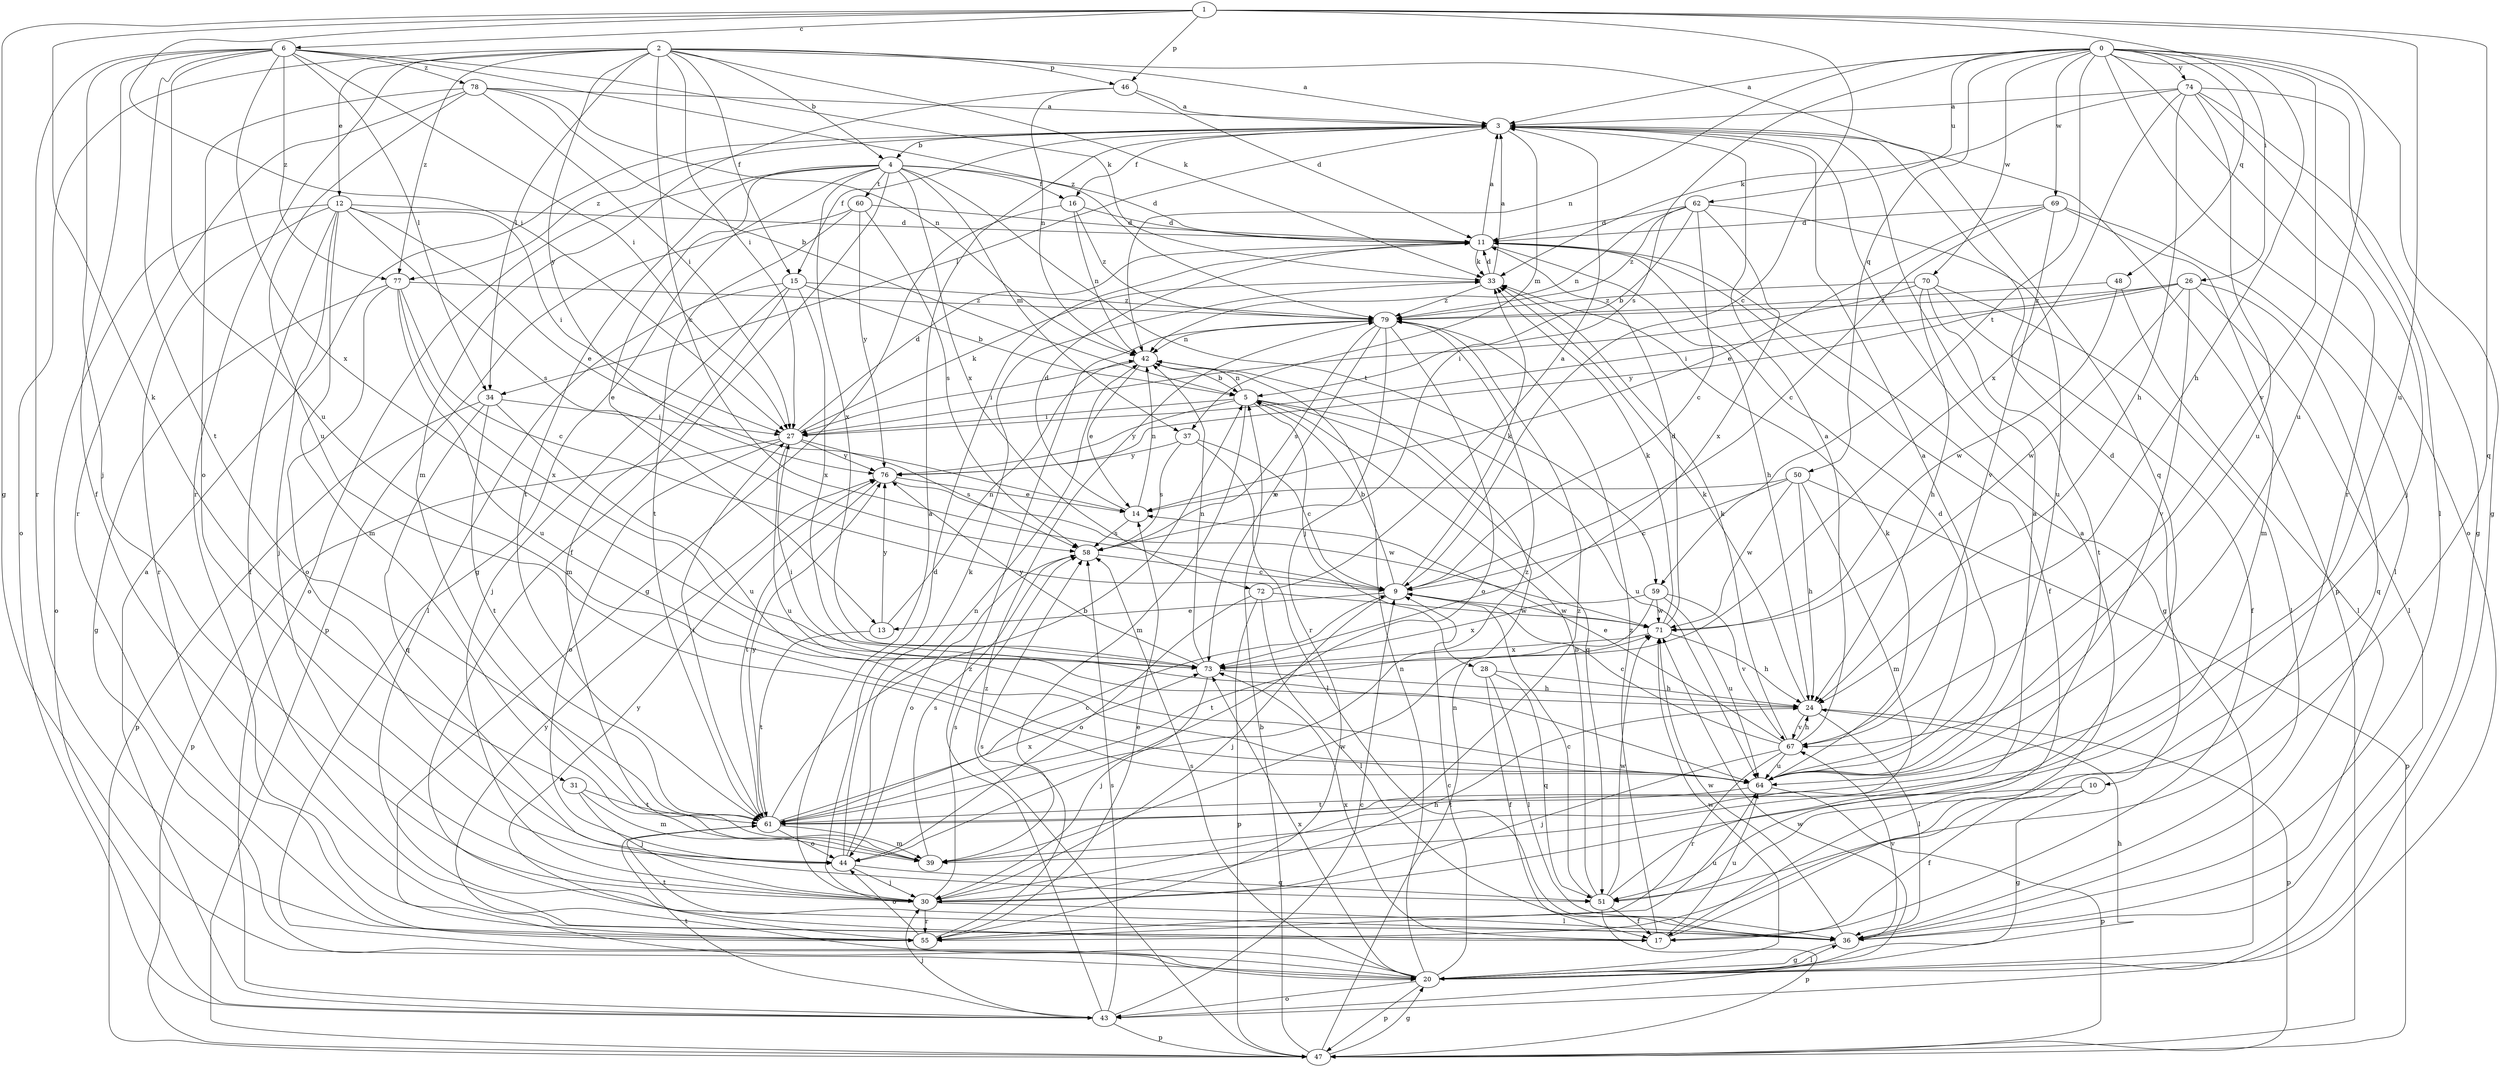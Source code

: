 strict digraph  {
0;
1;
2;
3;
4;
5;
6;
9;
10;
11;
12;
13;
14;
15;
16;
17;
20;
24;
26;
27;
28;
30;
31;
33;
34;
36;
37;
39;
42;
43;
44;
46;
47;
48;
50;
51;
55;
58;
59;
60;
61;
62;
64;
67;
69;
70;
71;
72;
73;
74;
76;
77;
78;
79;
0 -> 3  [label=a];
0 -> 20  [label=g];
0 -> 24  [label=h];
0 -> 42  [label=n];
0 -> 43  [label=o];
0 -> 48  [label=q];
0 -> 50  [label=q];
0 -> 55  [label=r];
0 -> 58  [label=s];
0 -> 59  [label=t];
0 -> 62  [label=u];
0 -> 64  [label=u];
0 -> 67  [label=v];
0 -> 69  [label=w];
0 -> 70  [label=w];
0 -> 74  [label=y];
1 -> 6  [label=c];
1 -> 9  [label=c];
1 -> 20  [label=g];
1 -> 26  [label=i];
1 -> 27  [label=i];
1 -> 31  [label=k];
1 -> 46  [label=p];
1 -> 51  [label=q];
1 -> 64  [label=u];
2 -> 3  [label=a];
2 -> 4  [label=b];
2 -> 9  [label=c];
2 -> 12  [label=e];
2 -> 15  [label=f];
2 -> 27  [label=i];
2 -> 33  [label=k];
2 -> 34  [label=l];
2 -> 43  [label=o];
2 -> 46  [label=p];
2 -> 51  [label=q];
2 -> 55  [label=r];
2 -> 76  [label=y];
2 -> 77  [label=z];
3 -> 4  [label=b];
3 -> 10  [label=d];
3 -> 15  [label=f];
3 -> 16  [label=f];
3 -> 34  [label=l];
3 -> 37  [label=m];
3 -> 47  [label=p];
3 -> 77  [label=z];
4 -> 11  [label=d];
4 -> 13  [label=e];
4 -> 16  [label=f];
4 -> 17  [label=f];
4 -> 20  [label=g];
4 -> 37  [label=m];
4 -> 43  [label=o];
4 -> 59  [label=t];
4 -> 60  [label=t];
4 -> 61  [label=t];
4 -> 72  [label=x];
4 -> 73  [label=x];
5 -> 27  [label=i];
5 -> 28  [label=j];
5 -> 39  [label=m];
5 -> 42  [label=n];
5 -> 51  [label=q];
5 -> 64  [label=u];
5 -> 76  [label=y];
6 -> 17  [label=f];
6 -> 27  [label=i];
6 -> 30  [label=j];
6 -> 33  [label=k];
6 -> 34  [label=l];
6 -> 55  [label=r];
6 -> 61  [label=t];
6 -> 64  [label=u];
6 -> 73  [label=x];
6 -> 77  [label=z];
6 -> 78  [label=z];
6 -> 79  [label=z];
9 -> 5  [label=b];
9 -> 13  [label=e];
9 -> 30  [label=j];
9 -> 33  [label=k];
9 -> 71  [label=w];
10 -> 17  [label=f];
10 -> 20  [label=g];
10 -> 61  [label=t];
11 -> 3  [label=a];
11 -> 17  [label=f];
11 -> 20  [label=g];
11 -> 24  [label=h];
11 -> 33  [label=k];
12 -> 11  [label=d];
12 -> 14  [label=e];
12 -> 17  [label=f];
12 -> 27  [label=i];
12 -> 30  [label=j];
12 -> 39  [label=m];
12 -> 43  [label=o];
12 -> 55  [label=r];
12 -> 58  [label=s];
13 -> 42  [label=n];
13 -> 61  [label=t];
13 -> 76  [label=y];
14 -> 11  [label=d];
14 -> 42  [label=n];
14 -> 58  [label=s];
15 -> 5  [label=b];
15 -> 30  [label=j];
15 -> 36  [label=l];
15 -> 39  [label=m];
15 -> 73  [label=x];
15 -> 79  [label=z];
16 -> 11  [label=d];
16 -> 20  [label=g];
16 -> 42  [label=n];
16 -> 79  [label=z];
17 -> 3  [label=a];
17 -> 64  [label=u];
17 -> 73  [label=x];
17 -> 79  [label=z];
20 -> 9  [label=c];
20 -> 24  [label=h];
20 -> 36  [label=l];
20 -> 42  [label=n];
20 -> 43  [label=o];
20 -> 47  [label=p];
20 -> 58  [label=s];
20 -> 71  [label=w];
20 -> 73  [label=x];
20 -> 76  [label=y];
24 -> 27  [label=i];
24 -> 33  [label=k];
24 -> 36  [label=l];
24 -> 47  [label=p];
24 -> 67  [label=v];
26 -> 27  [label=i];
26 -> 36  [label=l];
26 -> 51  [label=q];
26 -> 67  [label=v];
26 -> 71  [label=w];
26 -> 76  [label=y];
26 -> 79  [label=z];
27 -> 11  [label=d];
27 -> 33  [label=k];
27 -> 44  [label=o];
27 -> 47  [label=p];
27 -> 58  [label=s];
27 -> 64  [label=u];
27 -> 76  [label=y];
28 -> 17  [label=f];
28 -> 24  [label=h];
28 -> 36  [label=l];
28 -> 51  [label=q];
30 -> 3  [label=a];
30 -> 11  [label=d];
30 -> 24  [label=h];
30 -> 36  [label=l];
30 -> 55  [label=r];
30 -> 58  [label=s];
30 -> 79  [label=z];
31 -> 30  [label=j];
31 -> 39  [label=m];
31 -> 61  [label=t];
33 -> 3  [label=a];
33 -> 11  [label=d];
33 -> 79  [label=z];
34 -> 27  [label=i];
34 -> 47  [label=p];
34 -> 51  [label=q];
34 -> 61  [label=t];
34 -> 64  [label=u];
36 -> 20  [label=g];
36 -> 61  [label=t];
36 -> 67  [label=v];
36 -> 71  [label=w];
37 -> 9  [label=c];
37 -> 36  [label=l];
37 -> 58  [label=s];
37 -> 76  [label=y];
39 -> 58  [label=s];
39 -> 71  [label=w];
42 -> 5  [label=b];
42 -> 14  [label=e];
42 -> 27  [label=i];
43 -> 3  [label=a];
43 -> 9  [label=c];
43 -> 30  [label=j];
43 -> 47  [label=p];
43 -> 58  [label=s];
43 -> 61  [label=t];
43 -> 71  [label=w];
43 -> 79  [label=z];
44 -> 30  [label=j];
44 -> 33  [label=k];
44 -> 42  [label=n];
44 -> 51  [label=q];
46 -> 3  [label=a];
46 -> 11  [label=d];
46 -> 39  [label=m];
46 -> 42  [label=n];
47 -> 5  [label=b];
47 -> 20  [label=g];
47 -> 42  [label=n];
47 -> 79  [label=z];
48 -> 36  [label=l];
48 -> 71  [label=w];
48 -> 79  [label=z];
50 -> 9  [label=c];
50 -> 14  [label=e];
50 -> 24  [label=h];
50 -> 39  [label=m];
50 -> 47  [label=p];
50 -> 71  [label=w];
51 -> 3  [label=a];
51 -> 5  [label=b];
51 -> 9  [label=c];
51 -> 17  [label=f];
51 -> 47  [label=p];
51 -> 71  [label=w];
55 -> 14  [label=e];
55 -> 44  [label=o];
55 -> 58  [label=s];
55 -> 64  [label=u];
55 -> 76  [label=y];
58 -> 9  [label=c];
58 -> 44  [label=o];
59 -> 61  [label=t];
59 -> 64  [label=u];
59 -> 67  [label=v];
59 -> 71  [label=w];
59 -> 73  [label=x];
60 -> 11  [label=d];
60 -> 47  [label=p];
60 -> 58  [label=s];
60 -> 61  [label=t];
60 -> 76  [label=y];
61 -> 5  [label=b];
61 -> 9  [label=c];
61 -> 27  [label=i];
61 -> 39  [label=m];
61 -> 44  [label=o];
61 -> 73  [label=x];
61 -> 76  [label=y];
61 -> 79  [label=z];
62 -> 5  [label=b];
62 -> 9  [label=c];
62 -> 11  [label=d];
62 -> 42  [label=n];
62 -> 64  [label=u];
62 -> 73  [label=x];
62 -> 79  [label=z];
64 -> 3  [label=a];
64 -> 11  [label=d];
64 -> 33  [label=k];
64 -> 47  [label=p];
64 -> 61  [label=t];
67 -> 3  [label=a];
67 -> 9  [label=c];
67 -> 14  [label=e];
67 -> 24  [label=h];
67 -> 30  [label=j];
67 -> 33  [label=k];
67 -> 55  [label=r];
67 -> 64  [label=u];
69 -> 9  [label=c];
69 -> 11  [label=d];
69 -> 14  [label=e];
69 -> 36  [label=l];
69 -> 39  [label=m];
69 -> 67  [label=v];
70 -> 17  [label=f];
70 -> 24  [label=h];
70 -> 27  [label=i];
70 -> 36  [label=l];
70 -> 61  [label=t];
70 -> 79  [label=z];
71 -> 11  [label=d];
71 -> 24  [label=h];
71 -> 33  [label=k];
71 -> 73  [label=x];
72 -> 3  [label=a];
72 -> 36  [label=l];
72 -> 44  [label=o];
72 -> 47  [label=p];
72 -> 71  [label=w];
73 -> 24  [label=h];
73 -> 30  [label=j];
73 -> 42  [label=n];
73 -> 76  [label=y];
74 -> 3  [label=a];
74 -> 20  [label=g];
74 -> 24  [label=h];
74 -> 30  [label=j];
74 -> 33  [label=k];
74 -> 36  [label=l];
74 -> 64  [label=u];
74 -> 73  [label=x];
76 -> 14  [label=e];
76 -> 61  [label=t];
76 -> 71  [label=w];
77 -> 9  [label=c];
77 -> 20  [label=g];
77 -> 44  [label=o];
77 -> 64  [label=u];
77 -> 73  [label=x];
77 -> 79  [label=z];
78 -> 3  [label=a];
78 -> 5  [label=b];
78 -> 27  [label=i];
78 -> 42  [label=n];
78 -> 44  [label=o];
78 -> 55  [label=r];
78 -> 64  [label=u];
79 -> 42  [label=n];
79 -> 44  [label=o];
79 -> 55  [label=r];
79 -> 58  [label=s];
79 -> 73  [label=x];
}
